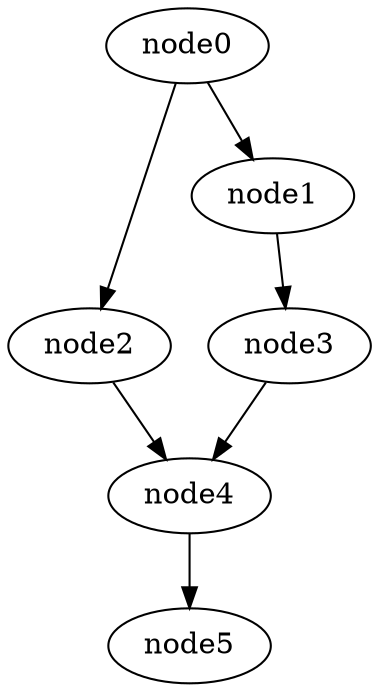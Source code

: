 digraph g{
	node5
	node4 -> node5
	node3 -> node4
	node2 -> node4
	node1 -> node3
	node0 -> node2
	node0 -> node1
}
